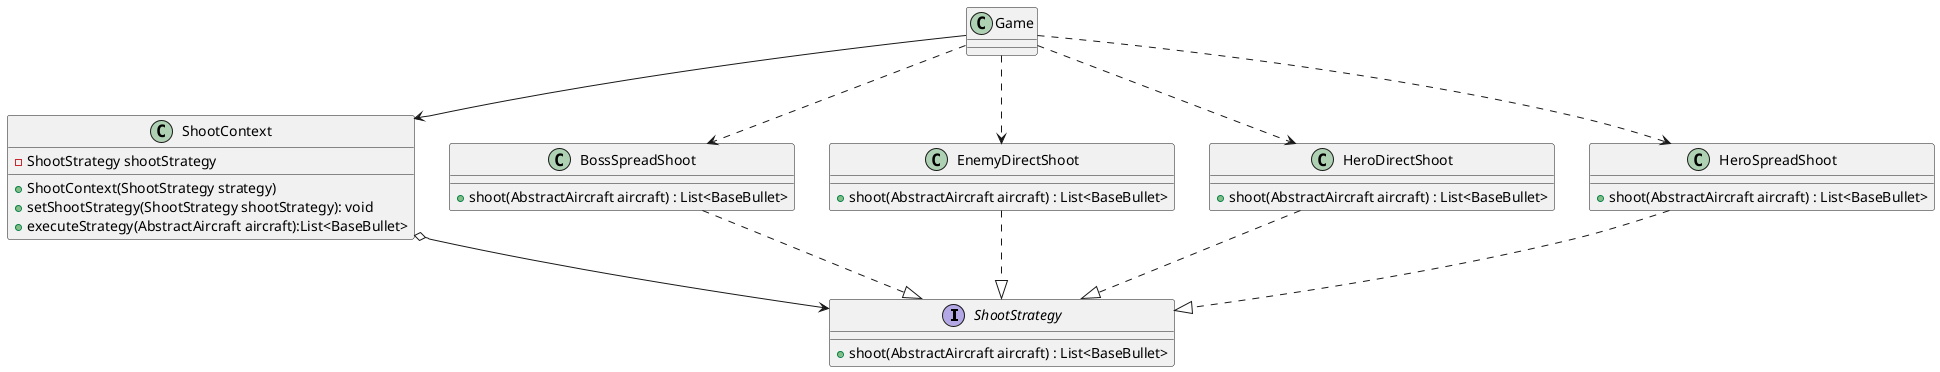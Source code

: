 @startuml
'https://plantuml.com/sequence-diagram

interface ShootStrategy
{
    + shoot(AbstractAircraft aircraft) : List<BaseBullet>
}
class ShootContext
{
    - ShootStrategy shootStrategy
    + ShootContext(ShootStrategy strategy)
    + setShootStrategy(ShootStrategy shootStrategy): void
    + executeStrategy(AbstractAircraft aircraft):List<BaseBullet>
}
class BossSpreadShoot
{
    + shoot(AbstractAircraft aircraft) : List<BaseBullet>
}

class EnemyDirectShoot
{
    + shoot(AbstractAircraft aircraft) : List<BaseBullet>
}

class HeroDirectShoot
{
    + shoot(AbstractAircraft aircraft) : List<BaseBullet>
}

class HeroSpreadShoot
{
    + shoot(AbstractAircraft aircraft) : List<BaseBullet>
}

class Game{}
HeroDirectShoot ..|> ShootStrategy
BossSpreadShoot ..|> ShootStrategy
EnemyDirectShoot ..|> ShootStrategy
HeroSpreadShoot ..|> ShootStrategy

ShootContext o--> ShootStrategy
Game --> ShootContext
Game ..> HeroSpreadShoot
Game ..> HeroDirectShoot
Game ..> BossSpreadShoot
Game ..> EnemyDirectShoot
@enduml